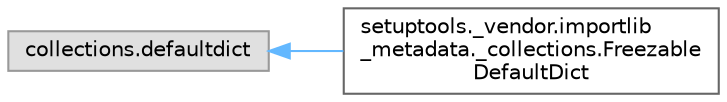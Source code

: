 digraph "Graphical Class Hierarchy"
{
 // LATEX_PDF_SIZE
  bgcolor="transparent";
  edge [fontname=Helvetica,fontsize=10,labelfontname=Helvetica,labelfontsize=10];
  node [fontname=Helvetica,fontsize=10,shape=box,height=0.2,width=0.4];
  rankdir="LR";
  Node0 [id="Node000000",label="collections.defaultdict",height=0.2,width=0.4,color="grey60", fillcolor="#E0E0E0", style="filled",tooltip=" "];
  Node0 -> Node1 [id="edge979_Node000000_Node000001",dir="back",color="steelblue1",style="solid",tooltip=" "];
  Node1 [id="Node000001",label="setuptools._vendor.importlib\l_metadata._collections.Freezable\lDefaultDict",height=0.2,width=0.4,color="grey40", fillcolor="white", style="filled",URL="$classsetuptools_1_1__vendor_1_1importlib__metadata_1_1__collections_1_1_freezable_default_dict.html",tooltip=" "];
}
